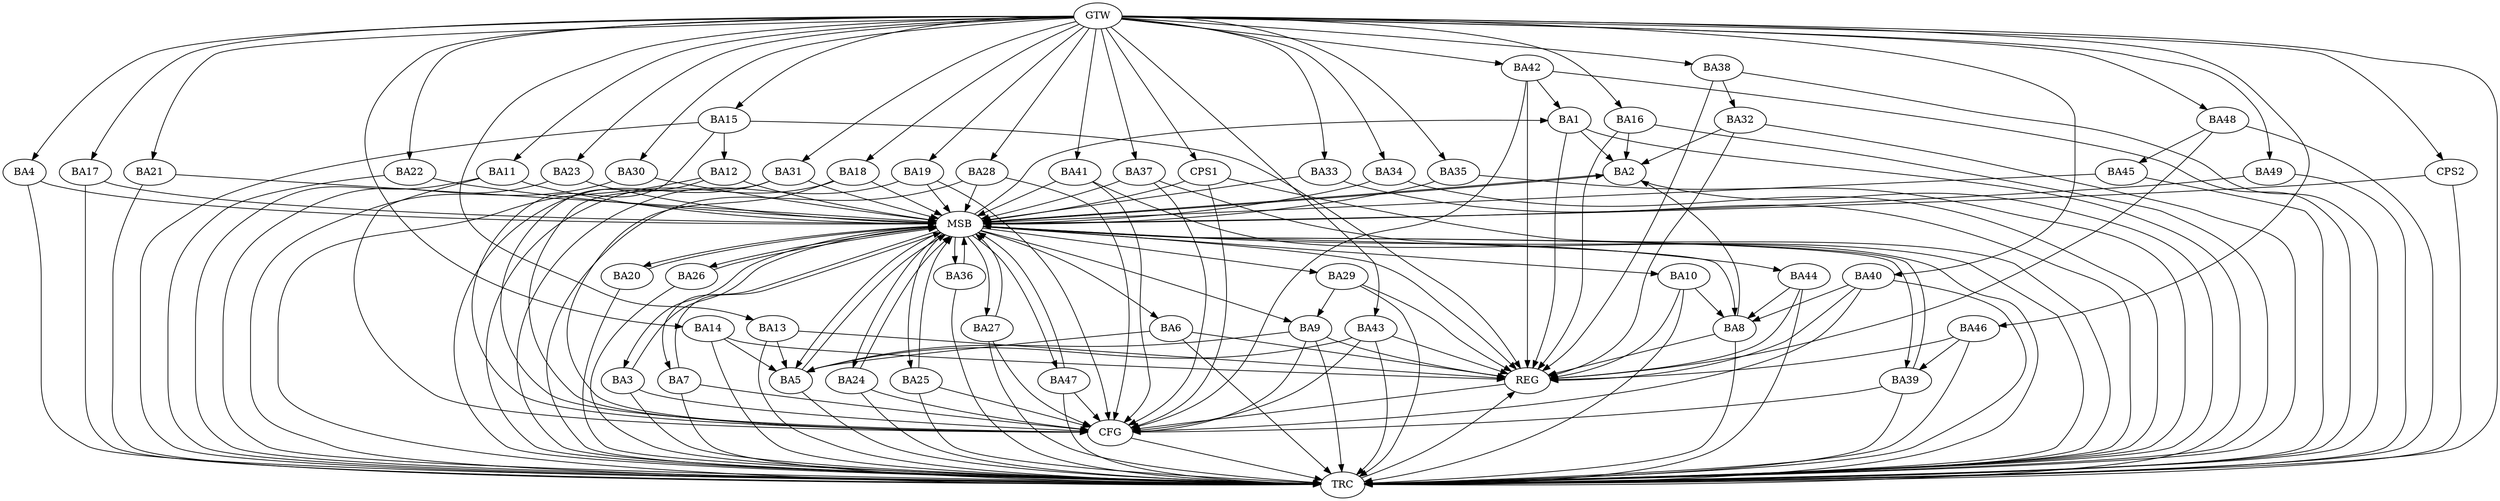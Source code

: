 strict digraph G {
  BA1 [ label="BA1" ];
  BA2 [ label="BA2" ];
  BA3 [ label="BA3" ];
  BA4 [ label="BA4" ];
  BA5 [ label="BA5" ];
  BA6 [ label="BA6" ];
  BA7 [ label="BA7" ];
  BA8 [ label="BA8" ];
  BA9 [ label="BA9" ];
  BA10 [ label="BA10" ];
  BA11 [ label="BA11" ];
  BA12 [ label="BA12" ];
  BA13 [ label="BA13" ];
  BA14 [ label="BA14" ];
  BA15 [ label="BA15" ];
  BA16 [ label="BA16" ];
  BA17 [ label="BA17" ];
  BA18 [ label="BA18" ];
  BA19 [ label="BA19" ];
  BA20 [ label="BA20" ];
  BA21 [ label="BA21" ];
  BA22 [ label="BA22" ];
  BA23 [ label="BA23" ];
  BA24 [ label="BA24" ];
  BA25 [ label="BA25" ];
  BA26 [ label="BA26" ];
  BA27 [ label="BA27" ];
  BA28 [ label="BA28" ];
  BA29 [ label="BA29" ];
  BA30 [ label="BA30" ];
  BA31 [ label="BA31" ];
  BA32 [ label="BA32" ];
  BA33 [ label="BA33" ];
  BA34 [ label="BA34" ];
  BA35 [ label="BA35" ];
  BA36 [ label="BA36" ];
  BA37 [ label="BA37" ];
  BA38 [ label="BA38" ];
  BA39 [ label="BA39" ];
  BA40 [ label="BA40" ];
  BA41 [ label="BA41" ];
  BA42 [ label="BA42" ];
  BA43 [ label="BA43" ];
  BA44 [ label="BA44" ];
  BA45 [ label="BA45" ];
  BA46 [ label="BA46" ];
  BA47 [ label="BA47" ];
  BA48 [ label="BA48" ];
  BA49 [ label="BA49" ];
  CPS1 [ label="CPS1" ];
  CPS2 [ label="CPS2" ];
  GTW [ label="GTW" ];
  REG [ label="REG" ];
  MSB [ label="MSB" ];
  CFG [ label="CFG" ];
  TRC [ label="TRC" ];
  BA1 -> BA2;
  BA6 -> BA5;
  BA8 -> BA2;
  BA9 -> BA5;
  BA10 -> BA8;
  BA13 -> BA5;
  BA14 -> BA5;
  BA15 -> BA12;
  BA16 -> BA2;
  BA29 -> BA9;
  BA32 -> BA2;
  BA38 -> BA32;
  BA40 -> BA8;
  BA42 -> BA1;
  BA43 -> BA5;
  BA44 -> BA8;
  BA46 -> BA39;
  BA48 -> BA45;
  GTW -> BA4;
  GTW -> BA11;
  GTW -> BA13;
  GTW -> BA14;
  GTW -> BA15;
  GTW -> BA16;
  GTW -> BA17;
  GTW -> BA18;
  GTW -> BA19;
  GTW -> BA21;
  GTW -> BA22;
  GTW -> BA23;
  GTW -> BA28;
  GTW -> BA30;
  GTW -> BA31;
  GTW -> BA33;
  GTW -> BA34;
  GTW -> BA35;
  GTW -> BA37;
  GTW -> BA38;
  GTW -> BA40;
  GTW -> BA41;
  GTW -> BA42;
  GTW -> BA43;
  GTW -> BA46;
  GTW -> BA48;
  GTW -> BA49;
  GTW -> CPS1;
  GTW -> CPS2;
  BA1 -> REG;
  BA6 -> REG;
  BA8 -> REG;
  BA9 -> REG;
  BA10 -> REG;
  BA13 -> REG;
  BA14 -> REG;
  BA15 -> REG;
  BA16 -> REG;
  BA29 -> REG;
  BA32 -> REG;
  BA38 -> REG;
  BA40 -> REG;
  BA42 -> REG;
  BA43 -> REG;
  BA44 -> REG;
  BA46 -> REG;
  BA48 -> REG;
  BA2 -> MSB;
  MSB -> BA1;
  MSB -> REG;
  BA3 -> MSB;
  BA4 -> MSB;
  MSB -> BA2;
  BA5 -> MSB;
  BA7 -> MSB;
  MSB -> BA5;
  BA11 -> MSB;
  BA12 -> MSB;
  BA17 -> MSB;
  MSB -> BA8;
  BA18 -> MSB;
  BA19 -> MSB;
  MSB -> BA10;
  BA20 -> MSB;
  BA21 -> MSB;
  BA22 -> MSB;
  MSB -> BA3;
  BA23 -> MSB;
  BA24 -> MSB;
  MSB -> BA9;
  BA25 -> MSB;
  BA26 -> MSB;
  BA27 -> MSB;
  BA28 -> MSB;
  BA30 -> MSB;
  MSB -> BA6;
  BA31 -> MSB;
  BA33 -> MSB;
  BA34 -> MSB;
  BA35 -> MSB;
  BA36 -> MSB;
  BA37 -> MSB;
  BA39 -> MSB;
  BA41 -> MSB;
  MSB -> BA27;
  BA45 -> MSB;
  MSB -> BA7;
  BA47 -> MSB;
  MSB -> BA20;
  BA49 -> MSB;
  CPS1 -> MSB;
  MSB -> BA24;
  MSB -> BA25;
  MSB -> BA36;
  MSB -> BA47;
  MSB -> BA39;
  CPS2 -> MSB;
  MSB -> BA44;
  MSB -> BA29;
  MSB -> BA26;
  BA15 -> CFG;
  BA9 -> CFG;
  BA18 -> CFG;
  BA40 -> CFG;
  BA7 -> CFG;
  BA42 -> CFG;
  BA11 -> CFG;
  BA25 -> CFG;
  BA19 -> CFG;
  CPS1 -> CFG;
  BA47 -> CFG;
  BA39 -> CFG;
  BA27 -> CFG;
  BA41 -> CFG;
  BA31 -> CFG;
  BA24 -> CFG;
  BA28 -> CFG;
  BA12 -> CFG;
  BA3 -> CFG;
  BA43 -> CFG;
  BA37 -> CFG;
  REG -> CFG;
  BA1 -> TRC;
  BA2 -> TRC;
  BA3 -> TRC;
  BA4 -> TRC;
  BA5 -> TRC;
  BA6 -> TRC;
  BA7 -> TRC;
  BA8 -> TRC;
  BA9 -> TRC;
  BA10 -> TRC;
  BA11 -> TRC;
  BA12 -> TRC;
  BA13 -> TRC;
  BA14 -> TRC;
  BA15 -> TRC;
  BA16 -> TRC;
  BA17 -> TRC;
  BA18 -> TRC;
  BA19 -> TRC;
  BA20 -> TRC;
  BA21 -> TRC;
  BA22 -> TRC;
  BA23 -> TRC;
  BA24 -> TRC;
  BA25 -> TRC;
  BA26 -> TRC;
  BA27 -> TRC;
  BA28 -> TRC;
  BA29 -> TRC;
  BA30 -> TRC;
  BA31 -> TRC;
  BA32 -> TRC;
  BA33 -> TRC;
  BA34 -> TRC;
  BA35 -> TRC;
  BA36 -> TRC;
  BA37 -> TRC;
  BA38 -> TRC;
  BA39 -> TRC;
  BA40 -> TRC;
  BA41 -> TRC;
  BA42 -> TRC;
  BA43 -> TRC;
  BA44 -> TRC;
  BA45 -> TRC;
  BA46 -> TRC;
  BA47 -> TRC;
  BA48 -> TRC;
  BA49 -> TRC;
  CPS1 -> TRC;
  CPS2 -> TRC;
  GTW -> TRC;
  CFG -> TRC;
  TRC -> REG;
}
